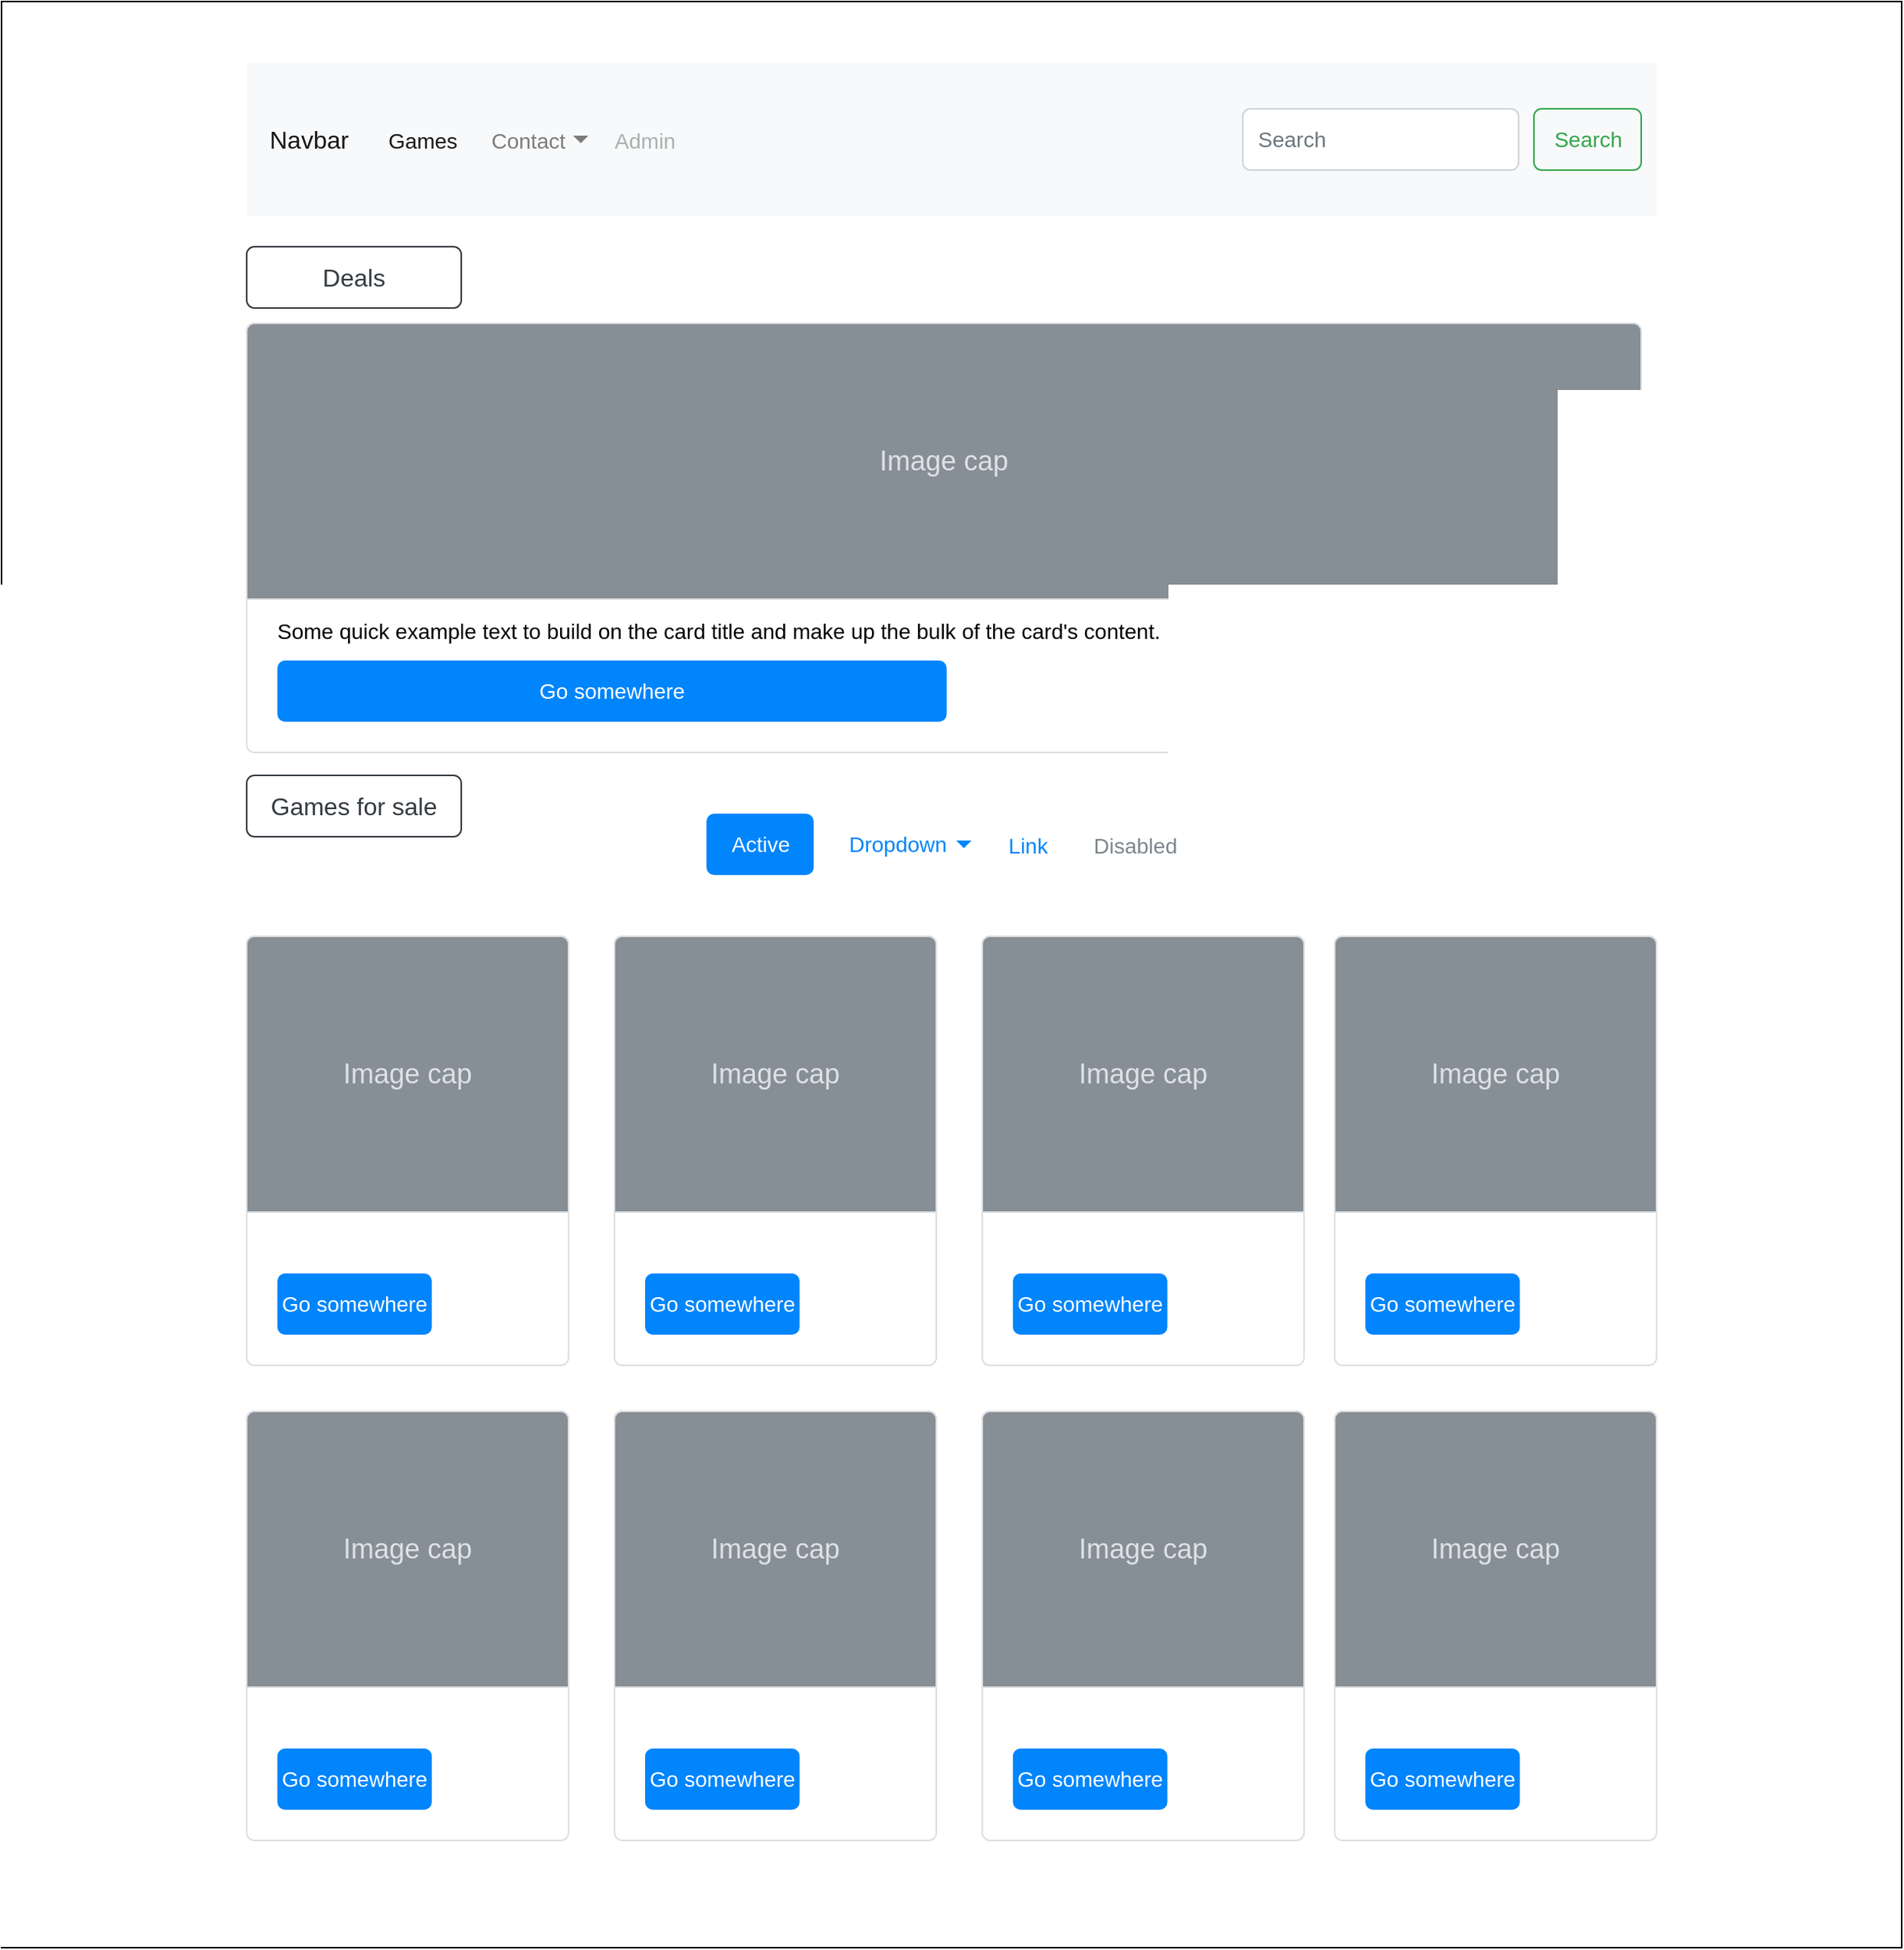<mxfile version="21.1.8" type="device">
  <diagram name="Page-1" id="EJTTKh23NrdQ_9UJX_yA">
    <mxGraphModel dx="1577" dy="1243" grid="1" gridSize="10" guides="1" tooltips="1" connect="1" arrows="1" fold="1" page="1" pageScale="1" pageWidth="827" pageHeight="1169" math="0" shadow="0">
      <root>
        <mxCell id="0" />
        <mxCell id="1" parent="0" />
        <mxCell id="DnbsGsu2dzEBmbPehKn7-1" value="" style="rounded=0;whiteSpace=wrap;html=1;" vertex="1" parent="1">
          <mxGeometry x="40" y="40" width="1240" height="1270" as="geometry" />
        </mxCell>
        <mxCell id="DnbsGsu2dzEBmbPehKn7-49" value="Navbar" style="html=1;shadow=0;dashed=0;fillColor=#F8F9FA;strokeColor=none;fontSize=16;fontColor=#181819;align=left;spacing=15;" vertex="1" parent="1">
          <mxGeometry x="200" y="80" width="920" height="100" as="geometry" />
        </mxCell>
        <mxCell id="DnbsGsu2dzEBmbPehKn7-50" value="Games" style="fillColor=none;strokeColor=none;fontSize=14;fontColor=#181819;align=center;" vertex="1" parent="DnbsGsu2dzEBmbPehKn7-49">
          <mxGeometry width="70" height="40" relative="1" as="geometry">
            <mxPoint x="80" y="30" as="offset" />
          </mxGeometry>
        </mxCell>
        <mxCell id="DnbsGsu2dzEBmbPehKn7-52" value="Contact" style="fillColor=none;strokeColor=none;fontSize=14;fontColor=#7C7C7D;align=right;spacingRight=20;" vertex="1" parent="DnbsGsu2dzEBmbPehKn7-49">
          <mxGeometry width="100" height="40" relative="1" as="geometry">
            <mxPoint x="130" y="30" as="offset" />
          </mxGeometry>
        </mxCell>
        <mxCell id="DnbsGsu2dzEBmbPehKn7-53" value="" style="shape=triangle;direction=south;fillColor=#7C7C7D;strokeColor=none;perimeter=none;" vertex="1" parent="DnbsGsu2dzEBmbPehKn7-52">
          <mxGeometry x="1" y="0.5" width="10" height="5" relative="1" as="geometry">
            <mxPoint x="-17" y="-2.5" as="offset" />
          </mxGeometry>
        </mxCell>
        <mxCell id="DnbsGsu2dzEBmbPehKn7-54" value="Admin" style="fillColor=none;strokeColor=none;fontSize=14;fontColor=#ADAEAF;align=center;" vertex="1" parent="DnbsGsu2dzEBmbPehKn7-49">
          <mxGeometry width="80" height="40" relative="1" as="geometry">
            <mxPoint x="220" y="30" as="offset" />
          </mxGeometry>
        </mxCell>
        <mxCell id="DnbsGsu2dzEBmbPehKn7-55" value="Search" style="html=1;shadow=0;dashed=0;shape=mxgraph.bootstrap.rrect;rSize=5;fontSize=14;fontColor=#33A64C;strokeColor=#33A64C;fillColor=none;" vertex="1" parent="DnbsGsu2dzEBmbPehKn7-49">
          <mxGeometry x="1" width="70" height="40" relative="1" as="geometry">
            <mxPoint x="-80" y="30" as="offset" />
          </mxGeometry>
        </mxCell>
        <mxCell id="DnbsGsu2dzEBmbPehKn7-56" value="Search" style="html=1;shadow=0;dashed=0;shape=mxgraph.bootstrap.rrect;rSize=5;fontSize=14;fontColor=#6C767D;strokeColor=#CED4DA;fillColor=#ffffff;align=left;spacing=10;" vertex="1" parent="DnbsGsu2dzEBmbPehKn7-49">
          <mxGeometry x="1" width="180" height="40" relative="1" as="geometry">
            <mxPoint x="-270" y="30" as="offset" />
          </mxGeometry>
        </mxCell>
        <mxCell id="DnbsGsu2dzEBmbPehKn7-79" value="" style="html=1;shadow=0;dashed=0;shape=mxgraph.bootstrap.rrect;rSize=5;strokeColor=#DFDFDF;html=1;whiteSpace=wrap;fillColor=#ffffff;fontColor=#000000;verticalAlign=bottom;align=left;spacing=20;spacingBottom=50;fontSize=14;" vertex="1" parent="1">
          <mxGeometry x="200" y="960" width="210" height="280" as="geometry" />
        </mxCell>
        <mxCell id="DnbsGsu2dzEBmbPehKn7-80" value="Image cap" style="html=1;shadow=0;dashed=0;shape=mxgraph.bootstrap.topButton;rSize=5;perimeter=none;whiteSpace=wrap;fillColor=#868E96;strokeColor=#DFDFDF;fontColor=#DEE2E6;resizeWidth=1;fontSize=18;" vertex="1" parent="DnbsGsu2dzEBmbPehKn7-79">
          <mxGeometry width="210.0" height="180" relative="1" as="geometry" />
        </mxCell>
        <mxCell id="DnbsGsu2dzEBmbPehKn7-81" value="Go somewhere" style="html=1;shadow=0;dashed=0;shape=mxgraph.bootstrap.rrect;rSize=5;perimeter=none;whiteSpace=wrap;fillColor=#0085FC;strokeColor=none;fontColor=#ffffff;resizeWidth=1;fontSize=14;" vertex="1" parent="DnbsGsu2dzEBmbPehKn7-79">
          <mxGeometry y="1" width="100.8" height="40" relative="1" as="geometry">
            <mxPoint x="20" y="-60" as="offset" />
          </mxGeometry>
        </mxCell>
        <mxCell id="DnbsGsu2dzEBmbPehKn7-91" value="&lt;b&gt;&lt;font style=&quot;font-size: 20px&quot;&gt;Card title&lt;/font&gt;&lt;/b&gt;&lt;br style=&quot;font-size: 14px&quot;&gt;&lt;br style=&quot;font-size: 14px&quot;&gt;Some quick example text to build on the card title and make up the bulk of the card&#39;s content." style="html=1;shadow=0;dashed=0;shape=mxgraph.bootstrap.rrect;rSize=5;strokeColor=#DFDFDF;html=1;whiteSpace=wrap;fillColor=#ffffff;fontColor=#000000;verticalAlign=bottom;align=left;spacing=20;spacingBottom=50;fontSize=14;" vertex="1" parent="1">
          <mxGeometry x="200" y="250" width="910" height="280" as="geometry" />
        </mxCell>
        <mxCell id="DnbsGsu2dzEBmbPehKn7-92" value="Image cap" style="html=1;shadow=0;dashed=0;shape=mxgraph.bootstrap.topButton;rSize=5;perimeter=none;whiteSpace=wrap;fillColor=#868E96;strokeColor=#DFDFDF;fontColor=#DEE2E6;resizeWidth=1;fontSize=18;" vertex="1" parent="DnbsGsu2dzEBmbPehKn7-91">
          <mxGeometry width="910" height="180" relative="1" as="geometry" />
        </mxCell>
        <mxCell id="DnbsGsu2dzEBmbPehKn7-93" value="Go somewhere" style="html=1;shadow=0;dashed=0;shape=mxgraph.bootstrap.rrect;rSize=5;perimeter=none;whiteSpace=wrap;fillColor=#0085FC;strokeColor=none;fontColor=#ffffff;resizeWidth=1;fontSize=14;" vertex="1" parent="DnbsGsu2dzEBmbPehKn7-91">
          <mxGeometry y="1" width="436.8" height="40" relative="1" as="geometry">
            <mxPoint x="20" y="-60" as="offset" />
          </mxGeometry>
        </mxCell>
        <mxCell id="DnbsGsu2dzEBmbPehKn7-94" value="Deals" style="html=1;shadow=0;dashed=0;shape=mxgraph.bootstrap.rrect;rSize=5;strokeColor=#343A40;strokeWidth=1;fillColor=none;fontColor=#343A40;whiteSpace=wrap;align=center;verticalAlign=middle;spacingLeft=0;fontStyle=0;fontSize=16;spacing=5;" vertex="1" parent="1">
          <mxGeometry x="200" y="200" width="140" height="40" as="geometry" />
        </mxCell>
        <mxCell id="DnbsGsu2dzEBmbPehKn7-95" value="Games for sale" style="html=1;shadow=0;dashed=0;shape=mxgraph.bootstrap.rrect;rSize=5;strokeColor=#343A40;strokeWidth=1;fillColor=none;fontColor=#343A40;whiteSpace=wrap;align=center;verticalAlign=middle;spacingLeft=0;fontStyle=0;fontSize=16;spacing=5;" vertex="1" parent="1">
          <mxGeometry x="200" y="545" width="140" height="40" as="geometry" />
        </mxCell>
        <mxCell id="DnbsGsu2dzEBmbPehKn7-96" value="" style="html=1;shadow=0;dashed=0;shape=mxgraph.bootstrap.rrect;rSize=5;strokeColor=#DFDFDF;html=1;whiteSpace=wrap;fillColor=#ffffff;fontColor=#000000;verticalAlign=bottom;align=left;spacing=20;spacingBottom=50;fontSize=14;" vertex="1" parent="1">
          <mxGeometry x="440" y="960" width="210" height="280" as="geometry" />
        </mxCell>
        <mxCell id="DnbsGsu2dzEBmbPehKn7-97" value="Image cap" style="html=1;shadow=0;dashed=0;shape=mxgraph.bootstrap.topButton;rSize=5;perimeter=none;whiteSpace=wrap;fillColor=#868E96;strokeColor=#DFDFDF;fontColor=#DEE2E6;resizeWidth=1;fontSize=18;" vertex="1" parent="DnbsGsu2dzEBmbPehKn7-96">
          <mxGeometry width="210.0" height="180" relative="1" as="geometry" />
        </mxCell>
        <mxCell id="DnbsGsu2dzEBmbPehKn7-98" value="Go somewhere" style="html=1;shadow=0;dashed=0;shape=mxgraph.bootstrap.rrect;rSize=5;perimeter=none;whiteSpace=wrap;fillColor=#0085FC;strokeColor=none;fontColor=#ffffff;resizeWidth=1;fontSize=14;" vertex="1" parent="DnbsGsu2dzEBmbPehKn7-96">
          <mxGeometry y="1" width="100.8" height="40" relative="1" as="geometry">
            <mxPoint x="20" y="-60" as="offset" />
          </mxGeometry>
        </mxCell>
        <mxCell id="DnbsGsu2dzEBmbPehKn7-99" value="" style="html=1;shadow=0;dashed=0;shape=mxgraph.bootstrap.rrect;rSize=5;strokeColor=#DFDFDF;html=1;whiteSpace=wrap;fillColor=#ffffff;fontColor=#000000;verticalAlign=bottom;align=left;spacing=20;spacingBottom=50;fontSize=14;" vertex="1" parent="1">
          <mxGeometry x="680" y="960" width="210" height="280" as="geometry" />
        </mxCell>
        <mxCell id="DnbsGsu2dzEBmbPehKn7-100" value="Image cap" style="html=1;shadow=0;dashed=0;shape=mxgraph.bootstrap.topButton;rSize=5;perimeter=none;whiteSpace=wrap;fillColor=#868E96;strokeColor=#DFDFDF;fontColor=#DEE2E6;resizeWidth=1;fontSize=18;" vertex="1" parent="DnbsGsu2dzEBmbPehKn7-99">
          <mxGeometry width="210.0" height="180" relative="1" as="geometry" />
        </mxCell>
        <mxCell id="DnbsGsu2dzEBmbPehKn7-101" value="Go somewhere" style="html=1;shadow=0;dashed=0;shape=mxgraph.bootstrap.rrect;rSize=5;perimeter=none;whiteSpace=wrap;fillColor=#0085FC;strokeColor=none;fontColor=#ffffff;resizeWidth=1;fontSize=14;" vertex="1" parent="DnbsGsu2dzEBmbPehKn7-99">
          <mxGeometry y="1" width="100.8" height="40" relative="1" as="geometry">
            <mxPoint x="20" y="-60" as="offset" />
          </mxGeometry>
        </mxCell>
        <mxCell id="DnbsGsu2dzEBmbPehKn7-102" value="" style="html=1;shadow=0;dashed=0;shape=mxgraph.bootstrap.rrect;rSize=5;strokeColor=#DFDFDF;html=1;whiteSpace=wrap;fillColor=#ffffff;fontColor=#000000;verticalAlign=bottom;align=left;spacing=20;spacingBottom=50;fontSize=14;" vertex="1" parent="1">
          <mxGeometry x="910" y="960" width="210" height="280" as="geometry" />
        </mxCell>
        <mxCell id="DnbsGsu2dzEBmbPehKn7-103" value="Image cap" style="html=1;shadow=0;dashed=0;shape=mxgraph.bootstrap.topButton;rSize=5;perimeter=none;whiteSpace=wrap;fillColor=#868E96;strokeColor=#DFDFDF;fontColor=#DEE2E6;resizeWidth=1;fontSize=18;" vertex="1" parent="DnbsGsu2dzEBmbPehKn7-102">
          <mxGeometry width="210.0" height="180" relative="1" as="geometry" />
        </mxCell>
        <mxCell id="DnbsGsu2dzEBmbPehKn7-104" value="Go somewhere" style="html=1;shadow=0;dashed=0;shape=mxgraph.bootstrap.rrect;rSize=5;perimeter=none;whiteSpace=wrap;fillColor=#0085FC;strokeColor=none;fontColor=#ffffff;resizeWidth=1;fontSize=14;" vertex="1" parent="DnbsGsu2dzEBmbPehKn7-102">
          <mxGeometry y="1" width="100.8" height="40" relative="1" as="geometry">
            <mxPoint x="20" y="-60" as="offset" />
          </mxGeometry>
        </mxCell>
        <mxCell id="DnbsGsu2dzEBmbPehKn7-105" value="" style="html=1;shadow=0;dashed=0;shape=mxgraph.bootstrap.rrect;rSize=5;strokeColor=#DFDFDF;html=1;whiteSpace=wrap;fillColor=#ffffff;fontColor=#000000;verticalAlign=bottom;align=left;spacing=20;spacingBottom=50;fontSize=14;" vertex="1" parent="1">
          <mxGeometry x="200" y="650" width="210" height="280" as="geometry" />
        </mxCell>
        <mxCell id="DnbsGsu2dzEBmbPehKn7-106" value="Image cap" style="html=1;shadow=0;dashed=0;shape=mxgraph.bootstrap.topButton;rSize=5;perimeter=none;whiteSpace=wrap;fillColor=#868E96;strokeColor=#DFDFDF;fontColor=#DEE2E6;resizeWidth=1;fontSize=18;" vertex="1" parent="DnbsGsu2dzEBmbPehKn7-105">
          <mxGeometry width="210.0" height="180" relative="1" as="geometry" />
        </mxCell>
        <mxCell id="DnbsGsu2dzEBmbPehKn7-107" value="Go somewhere" style="html=1;shadow=0;dashed=0;shape=mxgraph.bootstrap.rrect;rSize=5;perimeter=none;whiteSpace=wrap;fillColor=#0085FC;strokeColor=none;fontColor=#ffffff;resizeWidth=1;fontSize=14;" vertex="1" parent="DnbsGsu2dzEBmbPehKn7-105">
          <mxGeometry y="1" width="100.8" height="40" relative="1" as="geometry">
            <mxPoint x="20" y="-60" as="offset" />
          </mxGeometry>
        </mxCell>
        <mxCell id="DnbsGsu2dzEBmbPehKn7-108" value="" style="html=1;shadow=0;dashed=0;shape=mxgraph.bootstrap.rrect;rSize=5;strokeColor=#DFDFDF;html=1;whiteSpace=wrap;fillColor=#ffffff;fontColor=#000000;verticalAlign=bottom;align=left;spacing=20;spacingBottom=50;fontSize=14;" vertex="1" parent="1">
          <mxGeometry x="440" y="650" width="210" height="280" as="geometry" />
        </mxCell>
        <mxCell id="DnbsGsu2dzEBmbPehKn7-109" value="Image cap" style="html=1;shadow=0;dashed=0;shape=mxgraph.bootstrap.topButton;rSize=5;perimeter=none;whiteSpace=wrap;fillColor=#868E96;strokeColor=#DFDFDF;fontColor=#DEE2E6;resizeWidth=1;fontSize=18;" vertex="1" parent="DnbsGsu2dzEBmbPehKn7-108">
          <mxGeometry width="210.0" height="180" relative="1" as="geometry" />
        </mxCell>
        <mxCell id="DnbsGsu2dzEBmbPehKn7-110" value="Go somewhere" style="html=1;shadow=0;dashed=0;shape=mxgraph.bootstrap.rrect;rSize=5;perimeter=none;whiteSpace=wrap;fillColor=#0085FC;strokeColor=none;fontColor=#ffffff;resizeWidth=1;fontSize=14;" vertex="1" parent="DnbsGsu2dzEBmbPehKn7-108">
          <mxGeometry y="1" width="100.8" height="40" relative="1" as="geometry">
            <mxPoint x="20" y="-60" as="offset" />
          </mxGeometry>
        </mxCell>
        <mxCell id="DnbsGsu2dzEBmbPehKn7-111" value="" style="html=1;shadow=0;dashed=0;shape=mxgraph.bootstrap.rrect;rSize=5;strokeColor=#DFDFDF;html=1;whiteSpace=wrap;fillColor=#ffffff;fontColor=#000000;verticalAlign=bottom;align=left;spacing=20;spacingBottom=50;fontSize=14;" vertex="1" parent="1">
          <mxGeometry x="680" y="650" width="210" height="280" as="geometry" />
        </mxCell>
        <mxCell id="DnbsGsu2dzEBmbPehKn7-112" value="Image cap" style="html=1;shadow=0;dashed=0;shape=mxgraph.bootstrap.topButton;rSize=5;perimeter=none;whiteSpace=wrap;fillColor=#868E96;strokeColor=#DFDFDF;fontColor=#DEE2E6;resizeWidth=1;fontSize=18;" vertex="1" parent="DnbsGsu2dzEBmbPehKn7-111">
          <mxGeometry width="210.0" height="180" relative="1" as="geometry" />
        </mxCell>
        <mxCell id="DnbsGsu2dzEBmbPehKn7-113" value="Go somewhere" style="html=1;shadow=0;dashed=0;shape=mxgraph.bootstrap.rrect;rSize=5;perimeter=none;whiteSpace=wrap;fillColor=#0085FC;strokeColor=none;fontColor=#ffffff;resizeWidth=1;fontSize=14;" vertex="1" parent="DnbsGsu2dzEBmbPehKn7-111">
          <mxGeometry y="1" width="100.8" height="40" relative="1" as="geometry">
            <mxPoint x="20" y="-60" as="offset" />
          </mxGeometry>
        </mxCell>
        <mxCell id="DnbsGsu2dzEBmbPehKn7-114" value="" style="html=1;shadow=0;dashed=0;shape=mxgraph.bootstrap.rrect;rSize=5;strokeColor=#DFDFDF;html=1;whiteSpace=wrap;fillColor=#ffffff;fontColor=#000000;verticalAlign=bottom;align=left;spacing=20;spacingBottom=50;fontSize=14;" vertex="1" parent="1">
          <mxGeometry x="910" y="650" width="210" height="280" as="geometry" />
        </mxCell>
        <mxCell id="DnbsGsu2dzEBmbPehKn7-115" value="Image cap" style="html=1;shadow=0;dashed=0;shape=mxgraph.bootstrap.topButton;rSize=5;perimeter=none;whiteSpace=wrap;fillColor=#868E96;strokeColor=#DFDFDF;fontColor=#DEE2E6;resizeWidth=1;fontSize=18;" vertex="1" parent="DnbsGsu2dzEBmbPehKn7-114">
          <mxGeometry width="210.0" height="180" relative="1" as="geometry" />
        </mxCell>
        <mxCell id="DnbsGsu2dzEBmbPehKn7-116" value="Go somewhere" style="html=1;shadow=0;dashed=0;shape=mxgraph.bootstrap.rrect;rSize=5;perimeter=none;whiteSpace=wrap;fillColor=#0085FC;strokeColor=none;fontColor=#ffffff;resizeWidth=1;fontSize=14;" vertex="1" parent="DnbsGsu2dzEBmbPehKn7-114">
          <mxGeometry y="1" width="100.8" height="40" relative="1" as="geometry">
            <mxPoint x="20" y="-60" as="offset" />
          </mxGeometry>
        </mxCell>
        <mxCell id="DnbsGsu2dzEBmbPehKn7-117" value="Active" style="html=1;shadow=0;dashed=0;shape=mxgraph.bootstrap.rrect;rSize=5;fillColor=#0085FC;strokeColor=none;fontSize=14;fontColor=#ffffff;sketch=0;" vertex="1" parent="1">
          <mxGeometry x="500" y="570" width="70" height="40" as="geometry" />
        </mxCell>
        <mxCell id="DnbsGsu2dzEBmbPehKn7-118" value="Dropdown" style="strokeColor=none;fillColor=none;rSize=5;perimeter=none;whiteSpace=wrap;resizeWidth=1;align=center;spacing=20;fontSize=14;fontColor=#0085FC;spacingRight=10;" vertex="1" parent="1">
          <mxGeometry x="580" y="570" width="100" height="40" as="geometry" />
        </mxCell>
        <mxCell id="DnbsGsu2dzEBmbPehKn7-119" value="" style="shape=triangle;direction=south;fillColor=#0085FC;strokeColor=none;perimeter=none;sketch=0;" vertex="1" parent="DnbsGsu2dzEBmbPehKn7-118">
          <mxGeometry x="1" y="0.5" width="10" height="5" relative="1" as="geometry">
            <mxPoint x="-17" y="-2.5" as="offset" />
          </mxGeometry>
        </mxCell>
        <mxCell id="DnbsGsu2dzEBmbPehKn7-120" value="Link" style="fillColor=none;strokeColor=none;fontSize=14;fontColor=#0085FC;" vertex="1" parent="1">
          <mxGeometry x="680" y="570" width="60" height="40" as="geometry" />
        </mxCell>
        <mxCell id="DnbsGsu2dzEBmbPehKn7-121" value="Disabled" style="fillColor=none;strokeColor=none;fontSize=14;fontColor=#7D868C;" vertex="1" parent="1">
          <mxGeometry x="740" y="570" width="80" height="40" as="geometry" />
        </mxCell>
      </root>
    </mxGraphModel>
  </diagram>
</mxfile>
